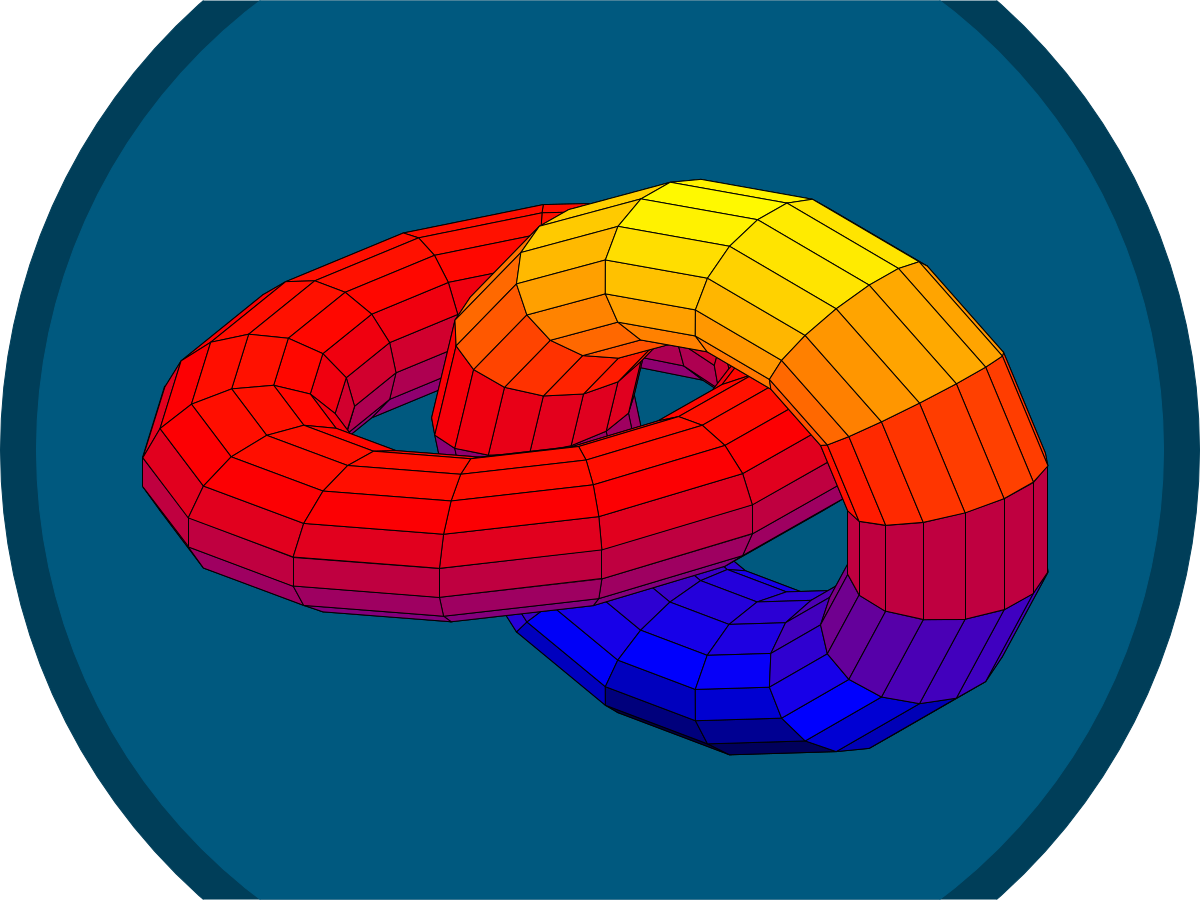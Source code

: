 #!/usr/bin/env gnuplot

# vim: set tabstop=4 shiftwidth=4 expandtab filetype=gnuplot:

# Output to 512x512px png:
set terminal pngcairo transparent size 512,512
set output ARG0[*:strlen(ARG0)-3].'.png'

# Remove unnecessary stuff:
set margins 0,0,0,0
unset colorbox
unset border
unset tics
unset key

# Setup colors:
# set palette maxcolors 8
set palette defined (   \
      0  "black",       \
     20  "blue",        \
     60  "red",         \
    100  "yellow"       \
)

BGC = hsv2rgb(0.55, 1, 0.35)
BGF = hsv2rgb(0.55, 1, 0.50)

# Draw background circles:
set style fill solid
set object circle center screen 0.5,0.5 size screen 0.50 behind fillcolor rgb BGC
set object circle center screen 0.5,0.5 size screen 0.47 behind fillcolor rgb BGF

# Setup splot:
S = 16
set pm3d depthorder hidden3d
set view 55, 35, 1.4
set origin 0.04,0.00
set samples S
set isosamples S,S

# Plot tori:
set parametric
set urange [-pi:pi]
set vrange [-pi:pi]

R = 0.35
x1(u,v) = cos(u)+R*cos(u)*cos(v)
y1(u,v) = sin(u)+R*sin(u)*cos(v)
z1(u,v) = R*sin(v)
x2(u,v) = 1+cos(u)+R*cos(u)*cos(v)
y2(u,v) = R*sin(v)
z2(u,v) = sin(u)+R*sin(u)*cos(v)

splot x1(u,v), y1(u,v), z1(u,v) with pm3d, \
      x2(u,v), y2(u,v), z2(u,v) with pm3d

# ***** end of source *****


